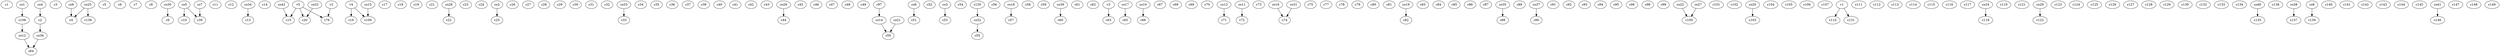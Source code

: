 strict digraph  {
c1;
c2;
c3;
c4;
c5;
c6;
c7;
c8;
c9;
c10;
c11;
c12;
c13;
c14;
c15;
c16;
c17;
c18;
c19;
c20;
c21;
c22;
c23;
c24;
c25;
c26;
c27;
c28;
c29;
c30;
c31;
c32;
c33;
c34;
c35;
c36;
c37;
c38;
c39;
c40;
c41;
c42;
c43;
c44;
c45;
c46;
c47;
c48;
c49;
c50;
c51;
c52;
c53;
c54;
c55;
c56;
c57;
c58;
c59;
c60;
c61;
c62;
c63;
c64;
c65;
c66;
c67;
c68;
c69;
c70;
c71;
c72;
c73;
c74;
c75;
c76;
c77;
c78;
c79;
c80;
c81;
c82;
c83;
c84;
c85;
c86;
c87;
c88;
c89;
c90;
c91;
c92;
c93;
c94;
c95;
c96;
c97;
c98;
c99;
c100;
c101;
c102;
c103;
c104;
c105;
c106;
c107;
c108;
c109;
c110;
c111;
c112;
c113;
c114;
c115;
c116;
c117;
c118;
c119;
c120;
c121;
c122;
c123;
c124;
c125;
c126;
c127;
c128;
c129;
c130;
c131;
c132;
c133;
c134;
c135;
c136;
c137;
c138;
c139;
c140;
c141;
c142;
c143;
c144;
c145;
c146;
c147;
c148;
c149;
v1;
v2;
v3;
v4;
v5;
co1;
co2;
co3;
co4;
co5;
co6;
co7;
co8;
co9;
co10;
co11;
co12;
co13;
co14;
co15;
co16;
co17;
co18;
co19;
co20;
co21;
co22;
co23;
co24;
co25;
co26;
co27;
co28;
co29;
co30;
co31;
co32;
co33;
co34;
co35;
co36;
co37;
co38;
co39;
co40;
co41;
co42;
c2 -> co36  [weight=1];
c97 -> co14  [weight=1];
c108 -> co12  [weight=1];
c120 -> co32  [weight=1];
v1 -> c131  [weight=1];
v1 -> c110  [weight=1];
v2 -> c76  [weight=1];
v3 -> c63  [weight=1];
v4 -> c109  [weight=1];
v4 -> c16  [weight=1];
v5 -> c76  [weight=1];
v5 -> c20  [weight=1];
v5 -> c15  [weight=1];
co1 -> c108  [weight=1];
co2 -> c25  [weight=1];
co3 -> c53  [weight=1];
co4 -> c2  [weight=1];
co5 -> c39  [weight=1];
co5 -> c10  [weight=1];
co6 -> c51  [weight=1];
co7 -> c39  [weight=1];
co8 -> c139  [weight=1];
co9 -> c4  [weight=1];
co10 -> c66  [weight=1];
co11 -> c72  [weight=1];
co12 -> c64  [weight=1];
co13 -> c71  [weight=1];
co14 -> c50  [weight=1];
co15 -> c109  [weight=1];
co16 -> c74  [weight=1];
co17 -> c65  [weight=1];
co18 -> c57  [weight=1];
co19 -> c82  [weight=1];
co20 -> c103  [weight=1];
co21 -> c50  [weight=1];
co22 -> c100  [weight=1];
co23 -> c20  [weight=1];
co24 -> c118  [weight=1];
co25 -> c138  [weight=1];
co25 -> c4  [weight=1];
co26 -> c44  [weight=1];
co27 -> c100  [weight=1];
co28 -> c22  [weight=1];
co29 -> c122  [weight=1];
co30 -> c9  [weight=1];
co31 -> c74  [weight=1];
co32 -> c55  [weight=1];
co33 -> c33  [weight=1];
co34 -> c13  [weight=1];
co35 -> c88  [weight=1];
co36 -> c64  [weight=1];
co37 -> c90  [weight=1];
co38 -> c137  [weight=1];
co39 -> c60  [weight=1];
co40 -> c135  [weight=1];
co41 -> c146  [weight=1];
co42 -> c15  [weight=1];
}
